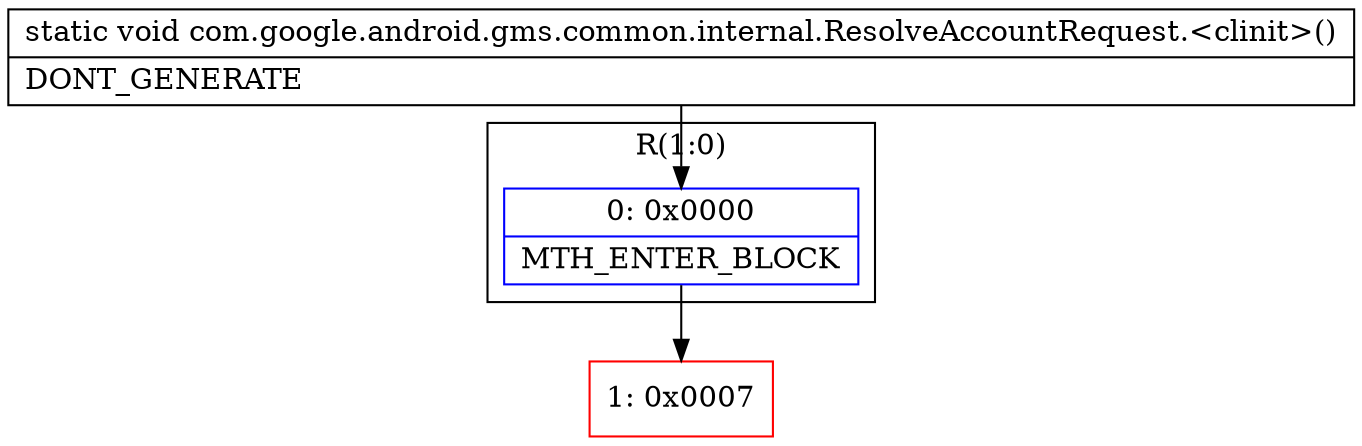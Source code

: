 digraph "CFG forcom.google.android.gms.common.internal.ResolveAccountRequest.\<clinit\>()V" {
subgraph cluster_Region_227666499 {
label = "R(1:0)";
node [shape=record,color=blue];
Node_0 [shape=record,label="{0\:\ 0x0000|MTH_ENTER_BLOCK\l}"];
}
Node_1 [shape=record,color=red,label="{1\:\ 0x0007}"];
MethodNode[shape=record,label="{static void com.google.android.gms.common.internal.ResolveAccountRequest.\<clinit\>()  | DONT_GENERATE\l}"];
MethodNode -> Node_0;
Node_0 -> Node_1;
}

